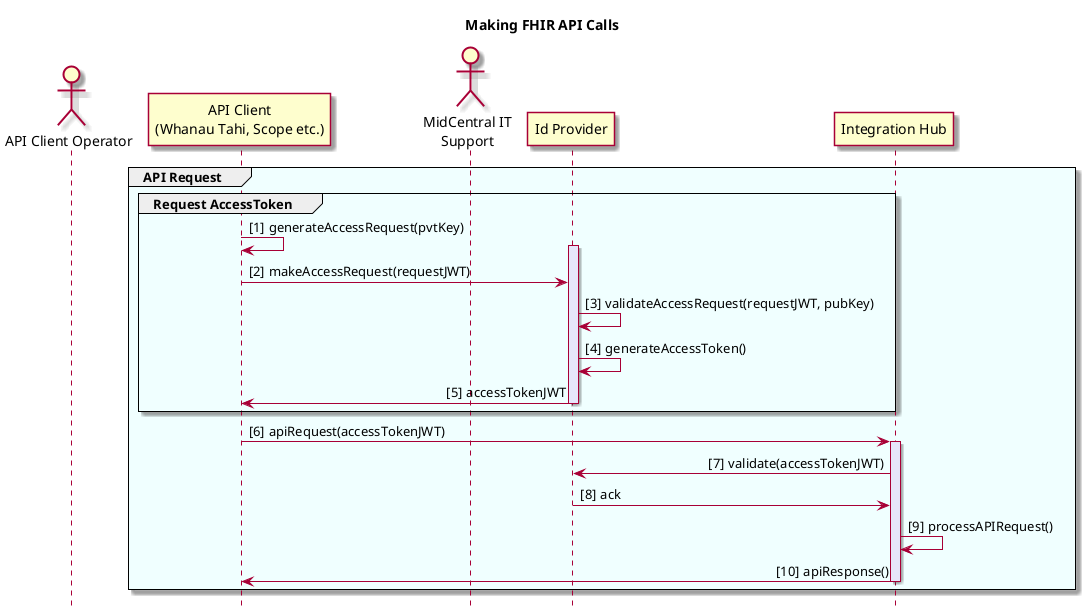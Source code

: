 @startuml
skin rose
autonumber "[#]"
hide footbox
skinparam responseMessageBelowArrow true
skinparam sequenceMessageAlign direction
skinparam sequenceGroupBorderThickness 1

title Making FHIR API Calls

actor "API Client Operator" as apiClientOp
participant "API Client\n(Whanau Tahi, Scope etc.)" as apiClient
actor "MidCentral IT\nSupport" as itSupport
participant "Id Provider" as idProvider
participant "Integration Hub" as smileCDR

group #azure API Request
  group #azure Request AccessToken
    apiClient -> apiClient: generateAccessRequest(pvtKey)

    activate idProvider #lavender
    apiClient -> idProvider: makeAccessRequest(requestJWT)
    idProvider -> idProvider: validateAccessRequest(requestJWT, pubKey)
    idProvider -> idProvider: generateAccessToken()
    idProvider -> apiClient: accessTokenJWT
    deactivate idProvider
  end

  apiClient -> smileCDR: apiRequest(accessTokenJWT)
  activate smileCDR #lavender
  smileCDR -> idProvider: validate(accessTokenJWT)
  idProvider -> smileCDR: ack
  smileCDR -> smileCDR: processAPIRequest()
  smileCDR -> apiClient: apiResponse()
  deactivate smileCDR
end
@enduml